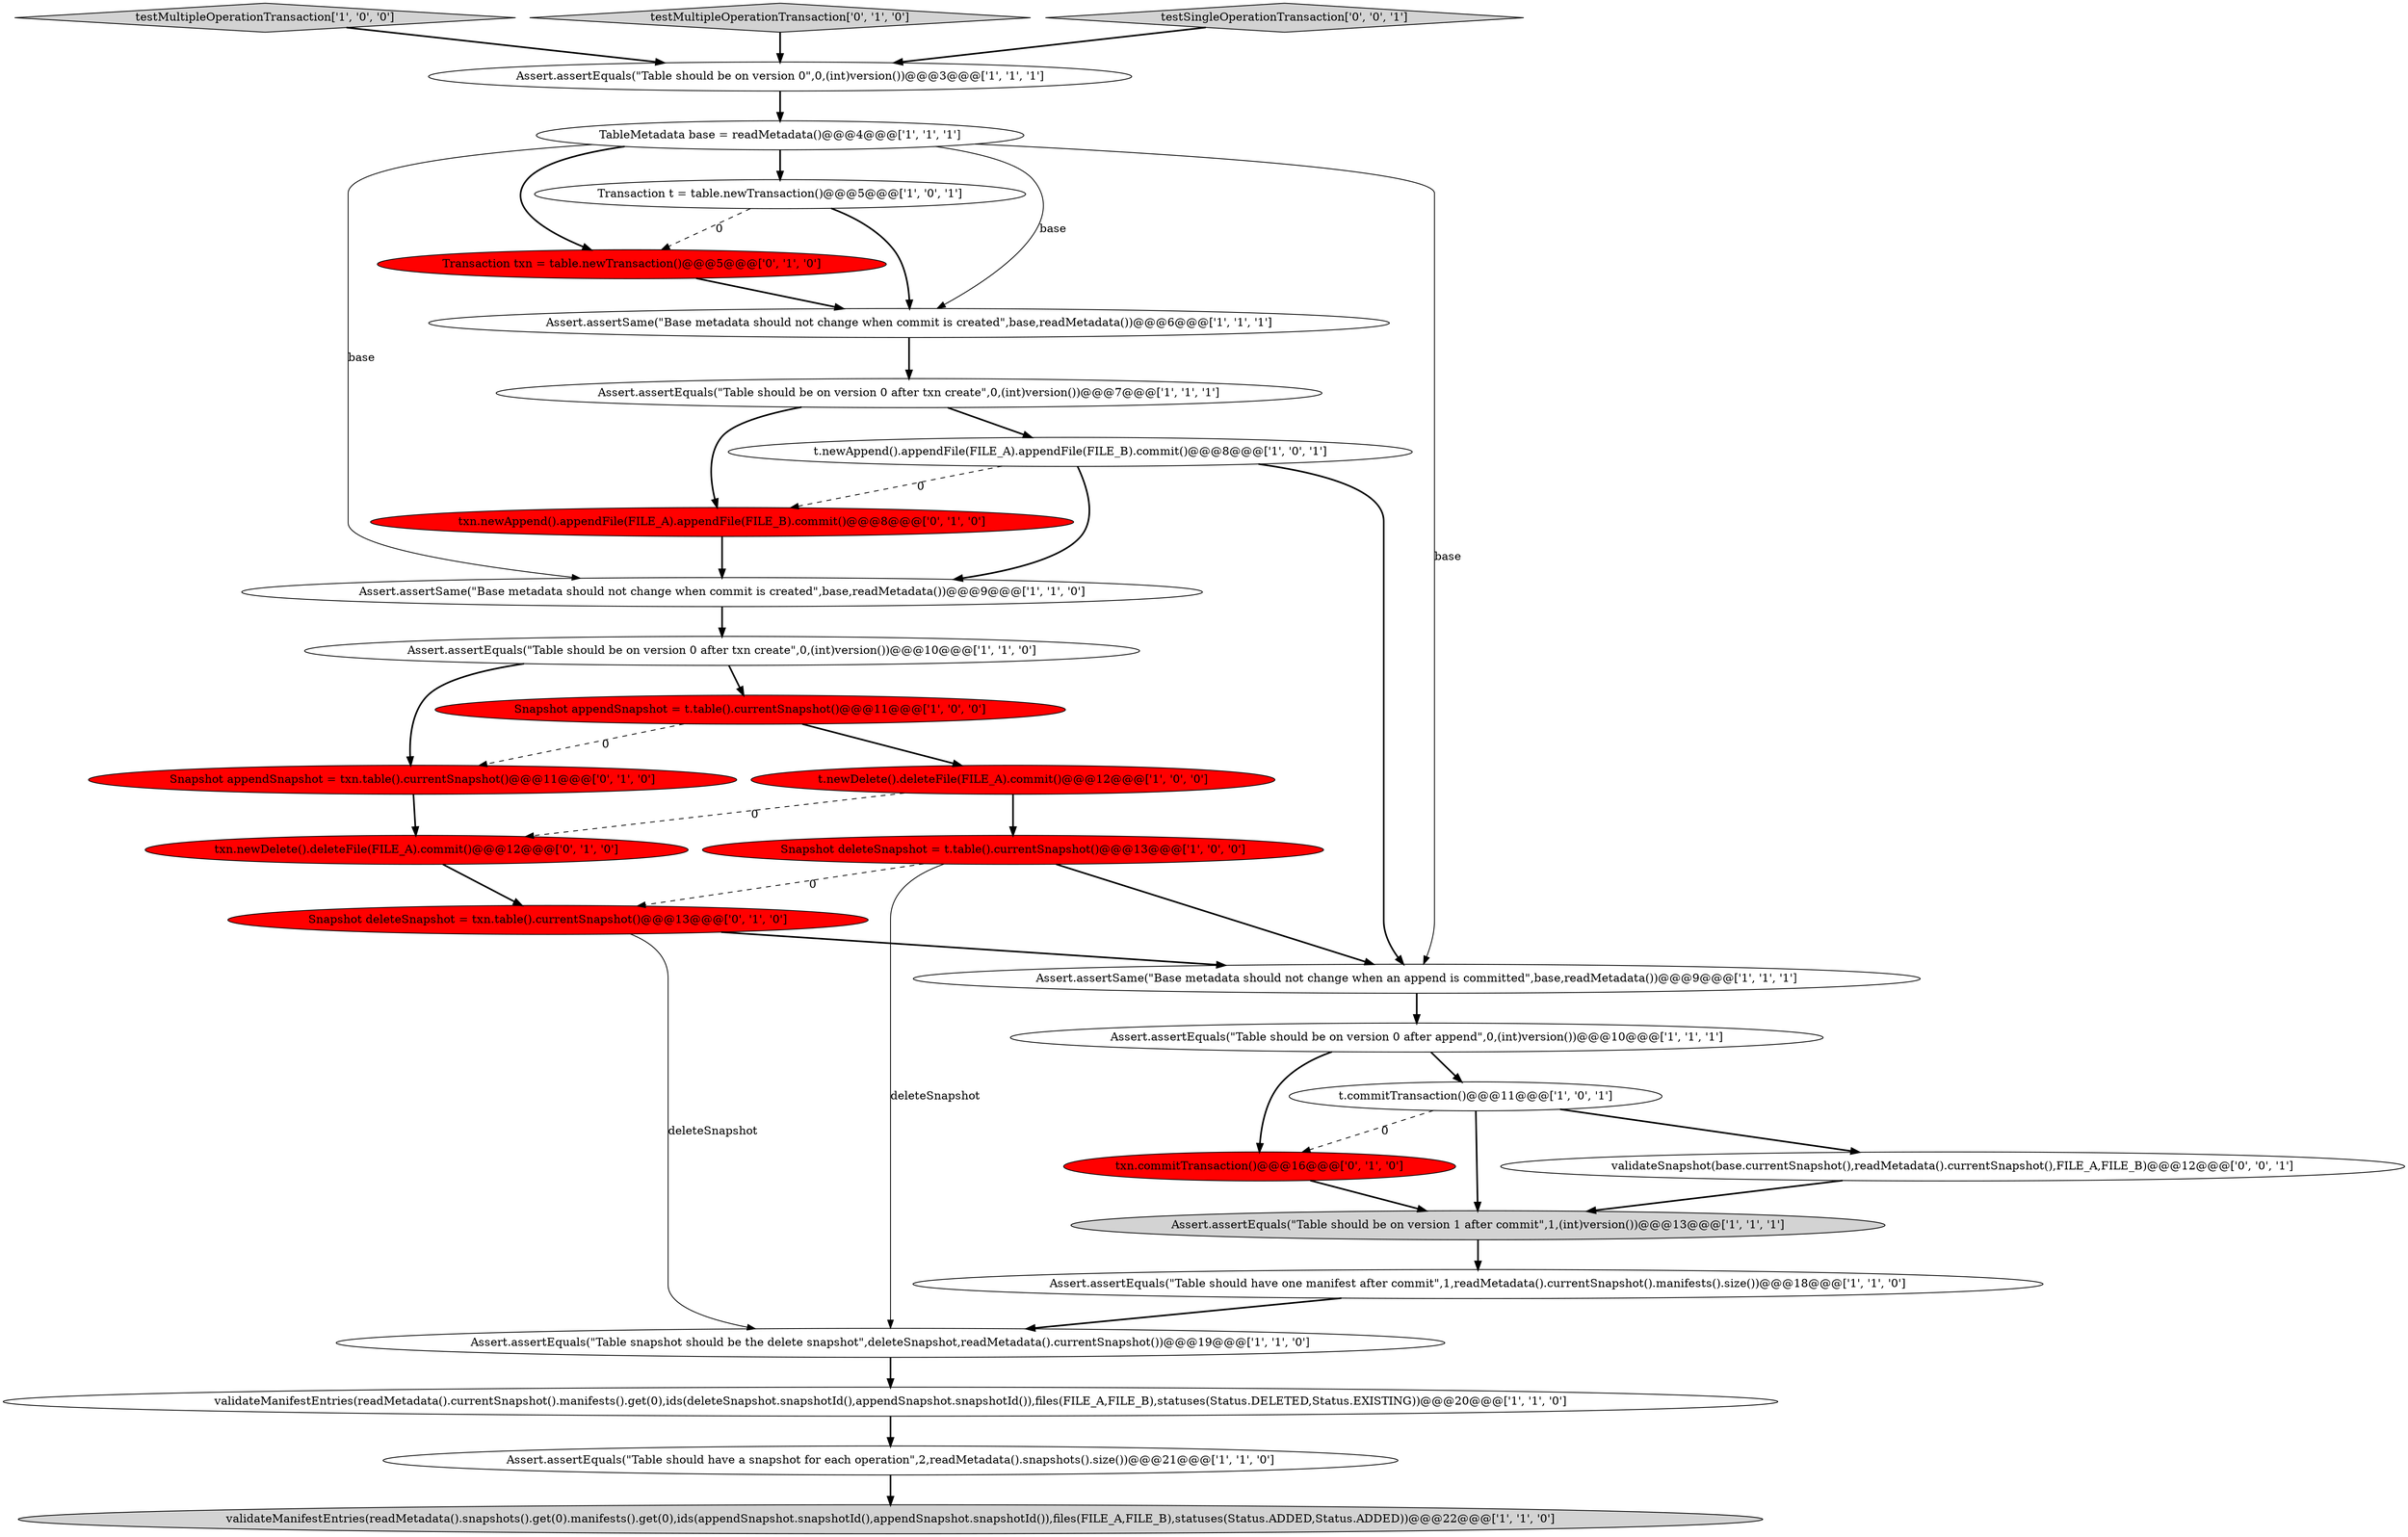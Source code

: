 digraph {
21 [style = filled, label = "Snapshot appendSnapshot = txn.table().currentSnapshot()@@@11@@@['0', '1', '0']", fillcolor = red, shape = ellipse image = "AAA1AAABBB2BBB"];
12 [style = filled, label = "Transaction t = table.newTransaction()@@@5@@@['1', '0', '1']", fillcolor = white, shape = ellipse image = "AAA0AAABBB1BBB"];
24 [style = filled, label = "Snapshot deleteSnapshot = txn.table().currentSnapshot()@@@13@@@['0', '1', '0']", fillcolor = red, shape = ellipse image = "AAA1AAABBB2BBB"];
2 [style = filled, label = "testMultipleOperationTransaction['1', '0', '0']", fillcolor = lightgray, shape = diamond image = "AAA0AAABBB1BBB"];
14 [style = filled, label = "t.newDelete().deleteFile(FILE_A).commit()@@@12@@@['1', '0', '0']", fillcolor = red, shape = ellipse image = "AAA1AAABBB1BBB"];
22 [style = filled, label = "Transaction txn = table.newTransaction()@@@5@@@['0', '1', '0']", fillcolor = red, shape = ellipse image = "AAA1AAABBB2BBB"];
28 [style = filled, label = "validateSnapshot(base.currentSnapshot(),readMetadata().currentSnapshot(),FILE_A,FILE_B)@@@12@@@['0', '0', '1']", fillcolor = white, shape = ellipse image = "AAA0AAABBB3BBB"];
26 [style = filled, label = "txn.newDelete().deleteFile(FILE_A).commit()@@@12@@@['0', '1', '0']", fillcolor = red, shape = ellipse image = "AAA1AAABBB2BBB"];
0 [style = filled, label = "t.commitTransaction()@@@11@@@['1', '0', '1']", fillcolor = white, shape = ellipse image = "AAA0AAABBB1BBB"];
27 [style = filled, label = "testMultipleOperationTransaction['0', '1', '0']", fillcolor = lightgray, shape = diamond image = "AAA0AAABBB2BBB"];
10 [style = filled, label = "Assert.assertEquals(\"Table snapshot should be the delete snapshot\",deleteSnapshot,readMetadata().currentSnapshot())@@@19@@@['1', '1', '0']", fillcolor = white, shape = ellipse image = "AAA0AAABBB1BBB"];
25 [style = filled, label = "txn.commitTransaction()@@@16@@@['0', '1', '0']", fillcolor = red, shape = ellipse image = "AAA1AAABBB2BBB"];
3 [style = filled, label = "Assert.assertEquals(\"Table should be on version 0\",0,(int)version())@@@3@@@['1', '1', '1']", fillcolor = white, shape = ellipse image = "AAA0AAABBB1BBB"];
8 [style = filled, label = "Assert.assertSame(\"Base metadata should not change when commit is created\",base,readMetadata())@@@6@@@['1', '1', '1']", fillcolor = white, shape = ellipse image = "AAA0AAABBB1BBB"];
16 [style = filled, label = "validateManifestEntries(readMetadata().currentSnapshot().manifests().get(0),ids(deleteSnapshot.snapshotId(),appendSnapshot.snapshotId()),files(FILE_A,FILE_B),statuses(Status.DELETED,Status.EXISTING))@@@20@@@['1', '1', '0']", fillcolor = white, shape = ellipse image = "AAA0AAABBB1BBB"];
7 [style = filled, label = "Assert.assertEquals(\"Table should have one manifest after commit\",1,readMetadata().currentSnapshot().manifests().size())@@@18@@@['1', '1', '0']", fillcolor = white, shape = ellipse image = "AAA0AAABBB1BBB"];
9 [style = filled, label = "Assert.assertEquals(\"Table should be on version 0 after append\",0,(int)version())@@@10@@@['1', '1', '1']", fillcolor = white, shape = ellipse image = "AAA0AAABBB1BBB"];
15 [style = filled, label = "TableMetadata base = readMetadata()@@@4@@@['1', '1', '1']", fillcolor = white, shape = ellipse image = "AAA0AAABBB1BBB"];
1 [style = filled, label = "validateManifestEntries(readMetadata().snapshots().get(0).manifests().get(0),ids(appendSnapshot.snapshotId(),appendSnapshot.snapshotId()),files(FILE_A,FILE_B),statuses(Status.ADDED,Status.ADDED))@@@22@@@['1', '1', '0']", fillcolor = lightgray, shape = ellipse image = "AAA0AAABBB1BBB"];
5 [style = filled, label = "Assert.assertEquals(\"Table should have a snapshot for each operation\",2,readMetadata().snapshots().size())@@@21@@@['1', '1', '0']", fillcolor = white, shape = ellipse image = "AAA0AAABBB1BBB"];
19 [style = filled, label = "Assert.assertEquals(\"Table should be on version 0 after txn create\",0,(int)version())@@@10@@@['1', '1', '0']", fillcolor = white, shape = ellipse image = "AAA0AAABBB1BBB"];
23 [style = filled, label = "txn.newAppend().appendFile(FILE_A).appendFile(FILE_B).commit()@@@8@@@['0', '1', '0']", fillcolor = red, shape = ellipse image = "AAA1AAABBB2BBB"];
11 [style = filled, label = "Snapshot deleteSnapshot = t.table().currentSnapshot()@@@13@@@['1', '0', '0']", fillcolor = red, shape = ellipse image = "AAA1AAABBB1BBB"];
13 [style = filled, label = "Snapshot appendSnapshot = t.table().currentSnapshot()@@@11@@@['1', '0', '0']", fillcolor = red, shape = ellipse image = "AAA1AAABBB1BBB"];
29 [style = filled, label = "testSingleOperationTransaction['0', '0', '1']", fillcolor = lightgray, shape = diamond image = "AAA0AAABBB3BBB"];
6 [style = filled, label = "Assert.assertEquals(\"Table should be on version 0 after txn create\",0,(int)version())@@@7@@@['1', '1', '1']", fillcolor = white, shape = ellipse image = "AAA0AAABBB1BBB"];
17 [style = filled, label = "Assert.assertEquals(\"Table should be on version 1 after commit\",1,(int)version())@@@13@@@['1', '1', '1']", fillcolor = lightgray, shape = ellipse image = "AAA0AAABBB1BBB"];
20 [style = filled, label = "Assert.assertSame(\"Base metadata should not change when commit is created\",base,readMetadata())@@@9@@@['1', '1', '0']", fillcolor = white, shape = ellipse image = "AAA0AAABBB1BBB"];
18 [style = filled, label = "t.newAppend().appendFile(FILE_A).appendFile(FILE_B).commit()@@@8@@@['1', '0', '1']", fillcolor = white, shape = ellipse image = "AAA0AAABBB1BBB"];
4 [style = filled, label = "Assert.assertSame(\"Base metadata should not change when an append is committed\",base,readMetadata())@@@9@@@['1', '1', '1']", fillcolor = white, shape = ellipse image = "AAA0AAABBB1BBB"];
4->9 [style = bold, label=""];
24->10 [style = solid, label="deleteSnapshot"];
15->4 [style = solid, label="base"];
23->20 [style = bold, label=""];
9->0 [style = bold, label=""];
15->20 [style = solid, label="base"];
7->10 [style = bold, label=""];
0->17 [style = bold, label=""];
6->18 [style = bold, label=""];
6->23 [style = bold, label=""];
2->3 [style = bold, label=""];
29->3 [style = bold, label=""];
11->4 [style = bold, label=""];
27->3 [style = bold, label=""];
11->10 [style = solid, label="deleteSnapshot"];
8->6 [style = bold, label=""];
3->15 [style = bold, label=""];
26->24 [style = bold, label=""];
25->17 [style = bold, label=""];
14->26 [style = dashed, label="0"];
15->22 [style = bold, label=""];
17->7 [style = bold, label=""];
22->8 [style = bold, label=""];
15->8 [style = solid, label="base"];
5->1 [style = bold, label=""];
18->20 [style = bold, label=""];
21->26 [style = bold, label=""];
24->4 [style = bold, label=""];
13->21 [style = dashed, label="0"];
19->13 [style = bold, label=""];
10->16 [style = bold, label=""];
18->4 [style = bold, label=""];
0->25 [style = dashed, label="0"];
18->23 [style = dashed, label="0"];
12->8 [style = bold, label=""];
9->25 [style = bold, label=""];
11->24 [style = dashed, label="0"];
12->22 [style = dashed, label="0"];
16->5 [style = bold, label=""];
28->17 [style = bold, label=""];
15->12 [style = bold, label=""];
20->19 [style = bold, label=""];
14->11 [style = bold, label=""];
13->14 [style = bold, label=""];
0->28 [style = bold, label=""];
19->21 [style = bold, label=""];
}
